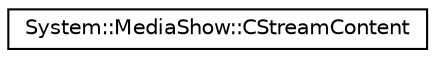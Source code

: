 digraph G
{
  edge [fontname="Helvetica",fontsize="10",labelfontname="Helvetica",labelfontsize="10"];
  node [fontname="Helvetica",fontsize="10",shape=record];
  rankdir="LR";
  Node1 [label="System::MediaShow::CStreamContent",height=0.2,width=0.4,color="black", fillcolor="white", style="filled",URL="$class_system_1_1_media_show_1_1_c_stream_content.html"];
}
